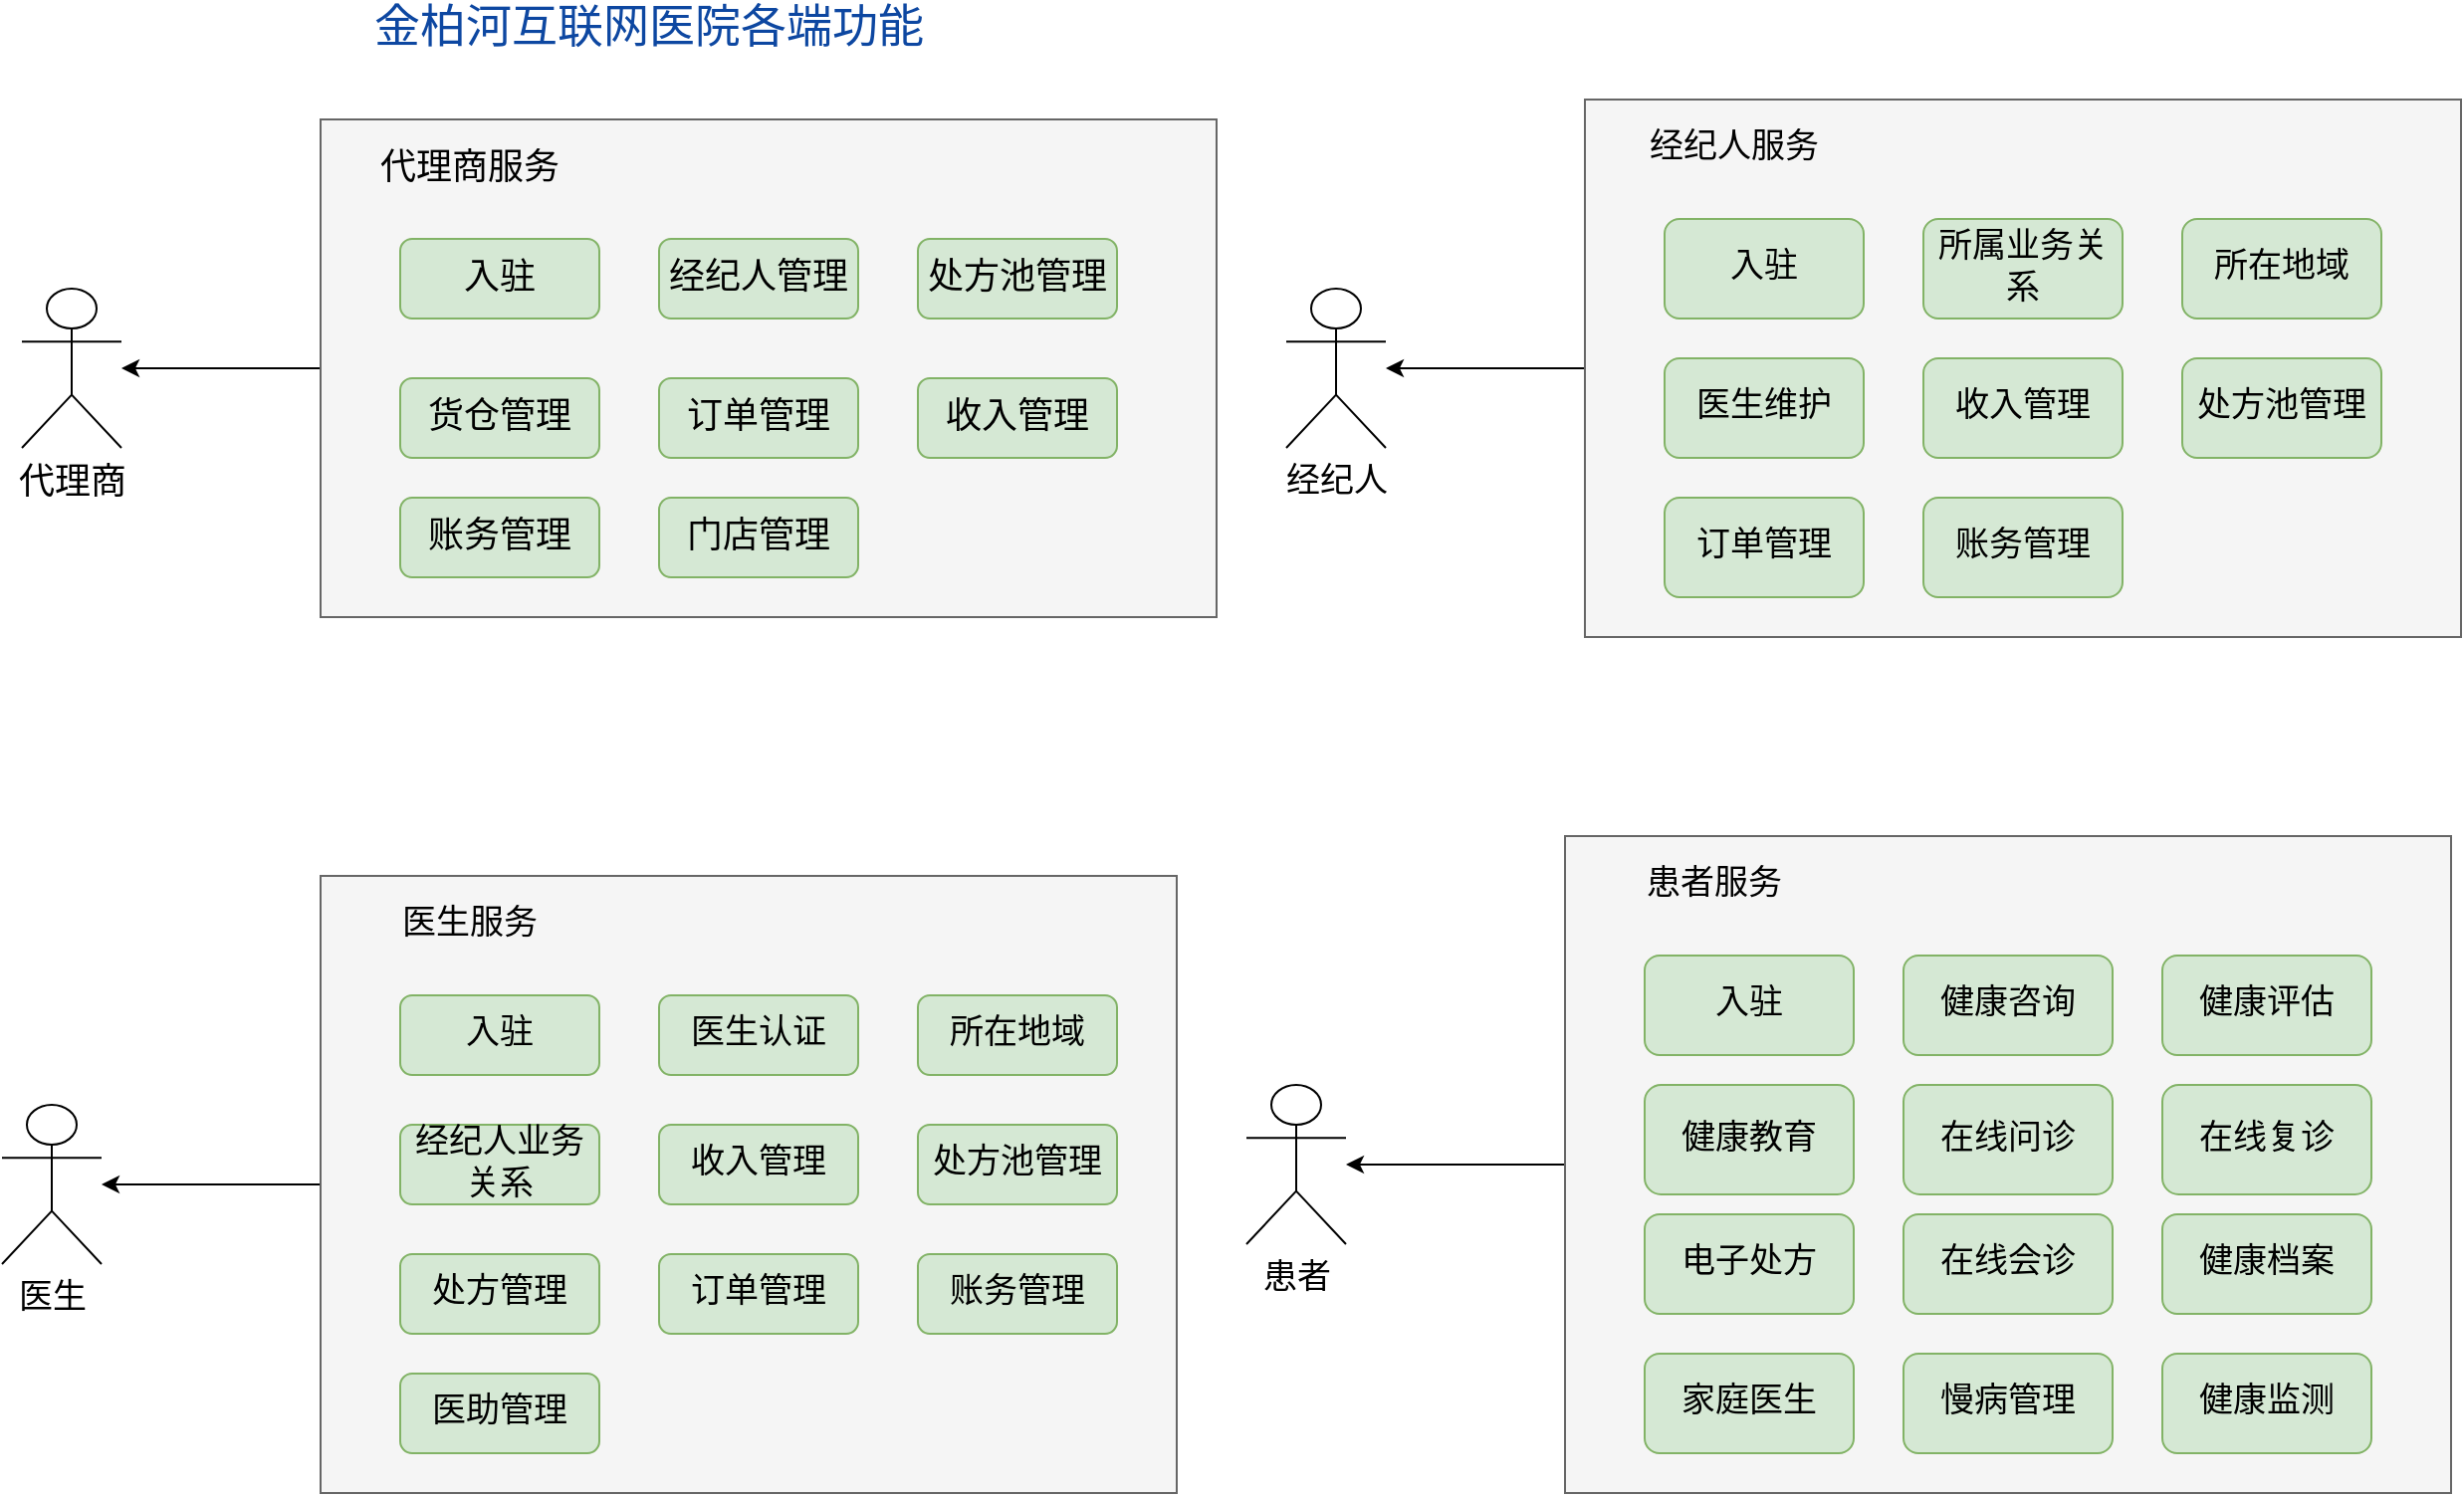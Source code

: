 <mxfile version="20.1.3" type="github">
  <diagram id="FB3oiVCDdu1StfZkIanC" name="第 1 页">
    <mxGraphModel dx="1422" dy="997" grid="1" gridSize="10" guides="1" tooltips="1" connect="1" arrows="1" fold="1" page="1" pageScale="1" pageWidth="413" pageHeight="291" math="0" shadow="0">
      <root>
        <mxCell id="0" />
        <mxCell id="1" parent="0" />
        <mxCell id="wnDvW4o2_6gSg0_ogFNA-11" style="edgeStyle=orthogonalEdgeStyle;rounded=0;orthogonalLoop=1;jettySize=auto;html=1;fontFamily=Courier New;fontSize=17;fontStyle=0" edge="1" parent="1" source="wnDvW4o2_6gSg0_ogFNA-1" target="wnDvW4o2_6gSg0_ogFNA-2">
          <mxGeometry relative="1" as="geometry" />
        </mxCell>
        <mxCell id="wnDvW4o2_6gSg0_ogFNA-1" value="" style="rounded=0;whiteSpace=wrap;html=1;fillColor=#f5f5f5;fontColor=#333333;strokeColor=#666666;fontStyle=0;fontSize=17;" vertex="1" parent="1">
          <mxGeometry x="860" y="-80" width="440" height="270" as="geometry" />
        </mxCell>
        <mxCell id="wnDvW4o2_6gSg0_ogFNA-2" value="经纪人" style="shape=umlActor;verticalLabelPosition=bottom;verticalAlign=top;html=1;outlineConnect=0;fontStyle=0;fontSize=17;" vertex="1" parent="1">
          <mxGeometry x="710" y="15" width="50" height="80" as="geometry" />
        </mxCell>
        <mxCell id="wnDvW4o2_6gSg0_ogFNA-3" value="&lt;span style=&quot;font-size: 17px;&quot;&gt;入驻&lt;/span&gt;" style="rounded=1;whiteSpace=wrap;html=1;fillColor=#d5e8d4;strokeColor=#82b366;fontFamily=Courier New;fontStyle=0;fontSize=17;" vertex="1" parent="1">
          <mxGeometry x="900" y="-20" width="100" height="50" as="geometry" />
        </mxCell>
        <mxCell id="wnDvW4o2_6gSg0_ogFNA-4" value="&lt;span style=&quot;font-size: 17px;&quot;&gt;所属业务关系&lt;/span&gt;" style="rounded=1;whiteSpace=wrap;html=1;fillColor=#d5e8d4;strokeColor=#82b366;fontFamily=Courier New;fontStyle=0;fontSize=17;" vertex="1" parent="1">
          <mxGeometry x="1030" y="-20" width="100" height="50" as="geometry" />
        </mxCell>
        <mxCell id="wnDvW4o2_6gSg0_ogFNA-5" value="&lt;span style=&quot;font-size: 17px;&quot;&gt;所在地域&lt;/span&gt;" style="rounded=1;whiteSpace=wrap;html=1;fillColor=#d5e8d4;strokeColor=#82b366;fontFamily=Courier New;fontStyle=0;fontSize=17;" vertex="1" parent="1">
          <mxGeometry x="1160" y="-20" width="100" height="50" as="geometry" />
        </mxCell>
        <mxCell id="wnDvW4o2_6gSg0_ogFNA-6" value="&lt;span style=&quot;font-size: 17px;&quot;&gt;医生&lt;/span&gt;&lt;span style=&quot;font-size: 17px;&quot;&gt;维护&lt;/span&gt;" style="rounded=1;whiteSpace=wrap;html=1;fillColor=#d5e8d4;strokeColor=#82b366;fontFamily=Courier New;fontStyle=0;fontSize=17;" vertex="1" parent="1">
          <mxGeometry x="900" y="50" width="100" height="50" as="geometry" />
        </mxCell>
        <mxCell id="wnDvW4o2_6gSg0_ogFNA-7" value="&lt;span style=&quot;font-size: 17px;&quot;&gt;处方池管理&lt;/span&gt;" style="rounded=1;whiteSpace=wrap;html=1;fillColor=#d5e8d4;strokeColor=#82b366;fontFamily=Courier New;fontStyle=0;fontSize=17;" vertex="1" parent="1">
          <mxGeometry x="1160" y="50" width="100" height="50" as="geometry" />
        </mxCell>
        <mxCell id="wnDvW4o2_6gSg0_ogFNA-8" value="&lt;span style=&quot;font-size: 17px;&quot;&gt;收入管理&lt;/span&gt;" style="rounded=1;whiteSpace=wrap;html=1;fillColor=#d5e8d4;strokeColor=#82b366;fontFamily=Courier New;fontStyle=0;fontSize=17;" vertex="1" parent="1">
          <mxGeometry x="1030" y="50" width="100" height="50" as="geometry" />
        </mxCell>
        <mxCell id="wnDvW4o2_6gSg0_ogFNA-9" value="&lt;span style=&quot;font-size: 17px;&quot;&gt;订单管理&lt;/span&gt;" style="rounded=1;whiteSpace=wrap;html=1;fillColor=#d5e8d4;strokeColor=#82b366;fontFamily=Courier New;fontStyle=0;fontSize=17;" vertex="1" parent="1">
          <mxGeometry x="900" y="120" width="100" height="50" as="geometry" />
        </mxCell>
        <mxCell id="wnDvW4o2_6gSg0_ogFNA-10" value="经纪人服务" style="text;html=1;strokeColor=none;fillColor=none;align=center;verticalAlign=middle;whiteSpace=wrap;rounded=0;fontFamily=Courier New;fontStyle=0;fontSize=17;" vertex="1" parent="1">
          <mxGeometry x="880" y="-70" width="110" height="30" as="geometry" />
        </mxCell>
        <mxCell id="wnDvW4o2_6gSg0_ogFNA-12" style="edgeStyle=orthogonalEdgeStyle;rounded=0;orthogonalLoop=1;jettySize=auto;html=1;fontFamily=Courier New;fontSize=17;fontStyle=0" edge="1" parent="1" source="wnDvW4o2_6gSg0_ogFNA-13" target="wnDvW4o2_6gSg0_ogFNA-14">
          <mxGeometry relative="1" as="geometry" />
        </mxCell>
        <mxCell id="wnDvW4o2_6gSg0_ogFNA-13" value="" style="rounded=0;whiteSpace=wrap;html=1;fillColor=#f5f5f5;fontColor=#333333;strokeColor=#666666;fontStyle=0;fontSize=17;" vertex="1" parent="1">
          <mxGeometry x="225" y="310" width="430" height="310" as="geometry" />
        </mxCell>
        <mxCell id="wnDvW4o2_6gSg0_ogFNA-14" value="医生" style="shape=umlActor;verticalLabelPosition=bottom;verticalAlign=top;html=1;outlineConnect=0;fontStyle=0;fontSize=17;" vertex="1" parent="1">
          <mxGeometry x="65" y="425" width="50" height="80" as="geometry" />
        </mxCell>
        <mxCell id="wnDvW4o2_6gSg0_ogFNA-15" value="&lt;span style=&quot;font-size: 17px;&quot;&gt;入驻&lt;/span&gt;" style="rounded=1;whiteSpace=wrap;html=1;fillColor=#d5e8d4;strokeColor=#82b366;fontFamily=Courier New;fontStyle=0;fontSize=17;" vertex="1" parent="1">
          <mxGeometry x="265" y="370" width="100" height="40" as="geometry" />
        </mxCell>
        <mxCell id="wnDvW4o2_6gSg0_ogFNA-16" value="&lt;span style=&quot;font-size: 17px;&quot;&gt;医生认证&lt;/span&gt;" style="rounded=1;whiteSpace=wrap;html=1;fillColor=#d5e8d4;strokeColor=#82b366;fontFamily=Courier New;fontStyle=0;fontSize=17;" vertex="1" parent="1">
          <mxGeometry x="395" y="370" width="100" height="40" as="geometry" />
        </mxCell>
        <mxCell id="wnDvW4o2_6gSg0_ogFNA-17" value="&lt;span style=&quot;font-size: 17px;&quot;&gt;所在地域&lt;/span&gt;" style="rounded=1;whiteSpace=wrap;html=1;fillColor=#d5e8d4;strokeColor=#82b366;fontFamily=Courier New;fontStyle=0;fontSize=17;" vertex="1" parent="1">
          <mxGeometry x="525" y="370" width="100" height="40" as="geometry" />
        </mxCell>
        <mxCell id="wnDvW4o2_6gSg0_ogFNA-18" value="&lt;span style=&quot;font-size: 17px;&quot;&gt;经纪人业务关系&lt;/span&gt;" style="rounded=1;whiteSpace=wrap;html=1;fillColor=#d5e8d4;strokeColor=#82b366;fontFamily=Courier New;fontStyle=0;fontSize=17;" vertex="1" parent="1">
          <mxGeometry x="265" y="435" width="100" height="40" as="geometry" />
        </mxCell>
        <mxCell id="wnDvW4o2_6gSg0_ogFNA-19" value="&lt;span style=&quot;font-size: 17px;&quot;&gt;处方池管理&lt;/span&gt;" style="rounded=1;whiteSpace=wrap;html=1;fillColor=#d5e8d4;strokeColor=#82b366;fontFamily=Courier New;fontStyle=0;fontSize=17;" vertex="1" parent="1">
          <mxGeometry x="525" y="435" width="100" height="40" as="geometry" />
        </mxCell>
        <mxCell id="wnDvW4o2_6gSg0_ogFNA-20" value="&lt;span style=&quot;font-size: 17px;&quot;&gt;收入管理&lt;/span&gt;" style="rounded=1;whiteSpace=wrap;html=1;fillColor=#d5e8d4;strokeColor=#82b366;fontFamily=Courier New;fontStyle=0;fontSize=17;" vertex="1" parent="1">
          <mxGeometry x="395" y="435" width="100" height="40" as="geometry" />
        </mxCell>
        <mxCell id="wnDvW4o2_6gSg0_ogFNA-21" value="&lt;span style=&quot;font-size: 17px;&quot;&gt;订单管理&lt;/span&gt;" style="rounded=1;whiteSpace=wrap;html=1;fillColor=#d5e8d4;strokeColor=#82b366;fontFamily=Courier New;fontStyle=0;fontSize=17;" vertex="1" parent="1">
          <mxGeometry x="395" y="500" width="100" height="40" as="geometry" />
        </mxCell>
        <mxCell id="wnDvW4o2_6gSg0_ogFNA-22" value="医生服务" style="text;html=1;strokeColor=none;fillColor=none;align=center;verticalAlign=middle;whiteSpace=wrap;rounded=0;fontFamily=Courier New;fontStyle=0;fontSize=17;" vertex="1" parent="1">
          <mxGeometry x="245" y="320" width="110" height="30" as="geometry" />
        </mxCell>
        <mxCell id="wnDvW4o2_6gSg0_ogFNA-23" value="&lt;span style=&quot;font-size: 17px;&quot;&gt;处方管理&lt;/span&gt;" style="rounded=1;whiteSpace=wrap;html=1;fillColor=#d5e8d4;strokeColor=#82b366;fontFamily=Courier New;fontStyle=0;fontSize=17;" vertex="1" parent="1">
          <mxGeometry x="265" y="500" width="100" height="40" as="geometry" />
        </mxCell>
        <mxCell id="wnDvW4o2_6gSg0_ogFNA-24" style="edgeStyle=orthogonalEdgeStyle;rounded=0;orthogonalLoop=1;jettySize=auto;html=1;fontFamily=Courier New;fontSize=18;fontStyle=0" edge="1" parent="1" source="wnDvW4o2_6gSg0_ogFNA-25" target="wnDvW4o2_6gSg0_ogFNA-26">
          <mxGeometry relative="1" as="geometry" />
        </mxCell>
        <mxCell id="wnDvW4o2_6gSg0_ogFNA-25" value="" style="rounded=0;whiteSpace=wrap;html=1;fillColor=#f5f5f5;fontColor=#333333;strokeColor=#666666;fontStyle=0;fontSize=18;" vertex="1" parent="1">
          <mxGeometry x="225" y="-70" width="450" height="250" as="geometry" />
        </mxCell>
        <mxCell id="wnDvW4o2_6gSg0_ogFNA-26" value="代理商" style="shape=umlActor;verticalLabelPosition=bottom;verticalAlign=top;html=1;outlineConnect=0;fontStyle=0;fontSize=18;" vertex="1" parent="1">
          <mxGeometry x="75" y="15" width="50" height="80" as="geometry" />
        </mxCell>
        <mxCell id="wnDvW4o2_6gSg0_ogFNA-27" value="&lt;span style=&quot;font-size: 18px;&quot;&gt;入驻&lt;/span&gt;" style="rounded=1;whiteSpace=wrap;html=1;fillColor=#d5e8d4;strokeColor=#82b366;fontFamily=Courier New;fontStyle=0;fontSize=18;" vertex="1" parent="1">
          <mxGeometry x="265" y="-10" width="100" height="40" as="geometry" />
        </mxCell>
        <mxCell id="wnDvW4o2_6gSg0_ogFNA-28" value="&lt;span style=&quot;font-size: 18px;&quot;&gt;处方池管理&lt;/span&gt;" style="rounded=1;whiteSpace=wrap;html=1;fillColor=#d5e8d4;strokeColor=#82b366;fontFamily=Courier New;fontStyle=0;fontSize=18;" vertex="1" parent="1">
          <mxGeometry x="525" y="-10" width="100" height="40" as="geometry" />
        </mxCell>
        <mxCell id="wnDvW4o2_6gSg0_ogFNA-29" value="&lt;span style=&quot;font-size: 18px;&quot;&gt;经纪人管理&lt;/span&gt;" style="rounded=1;whiteSpace=wrap;html=1;fillColor=#d5e8d4;strokeColor=#82b366;fontFamily=Courier New;fontStyle=0;fontSize=18;" vertex="1" parent="1">
          <mxGeometry x="395" y="-10" width="100" height="40" as="geometry" />
        </mxCell>
        <mxCell id="wnDvW4o2_6gSg0_ogFNA-32" value="&lt;span style=&quot;font-size: 18px;&quot;&gt;收入管理&lt;/span&gt;" style="rounded=1;whiteSpace=wrap;html=1;fillColor=#d5e8d4;strokeColor=#82b366;fontFamily=Courier New;fontStyle=0;fontSize=18;" vertex="1" parent="1">
          <mxGeometry x="525" y="60" width="100" height="40" as="geometry" />
        </mxCell>
        <mxCell id="wnDvW4o2_6gSg0_ogFNA-33" value="&lt;span style=&quot;font-size: 18px;&quot;&gt;货仓管理&lt;/span&gt;" style="rounded=1;whiteSpace=wrap;html=1;fillColor=#d5e8d4;strokeColor=#82b366;fontFamily=Courier New;fontStyle=0;fontSize=18;" vertex="1" parent="1">
          <mxGeometry x="265" y="60" width="100" height="40" as="geometry" />
        </mxCell>
        <mxCell id="wnDvW4o2_6gSg0_ogFNA-34" value="代理商服务" style="text;html=1;strokeColor=none;fillColor=none;align=center;verticalAlign=middle;whiteSpace=wrap;rounded=0;fontFamily=Courier New;fontStyle=0;fontSize=18;" vertex="1" parent="1">
          <mxGeometry x="245" y="-60" width="110" height="30" as="geometry" />
        </mxCell>
        <mxCell id="wnDvW4o2_6gSg0_ogFNA-37" value="&lt;span style=&quot;font-size: 18px;&quot;&gt;账务管理&lt;/span&gt;" style="rounded=1;whiteSpace=wrap;html=1;fillColor=#d5e8d4;strokeColor=#82b366;fontFamily=Courier New;fontStyle=0;fontSize=18;" vertex="1" parent="1">
          <mxGeometry x="265" y="120" width="100" height="40" as="geometry" />
        </mxCell>
        <mxCell id="wnDvW4o2_6gSg0_ogFNA-38" value="&lt;span style=&quot;font-size: 17px;&quot;&gt;账务管理&lt;/span&gt;" style="rounded=1;whiteSpace=wrap;html=1;fillColor=#d5e8d4;strokeColor=#82b366;fontFamily=Courier New;fontStyle=0;fontSize=17;" vertex="1" parent="1">
          <mxGeometry x="1030" y="120" width="100" height="50" as="geometry" />
        </mxCell>
        <mxCell id="wnDvW4o2_6gSg0_ogFNA-40" value="&lt;span style=&quot;font-size: 17px;&quot;&gt;账务管理&lt;/span&gt;" style="rounded=1;whiteSpace=wrap;html=1;fillColor=#d5e8d4;strokeColor=#82b366;fontFamily=Courier New;fontStyle=0;fontSize=17;" vertex="1" parent="1">
          <mxGeometry x="525" y="500" width="100" height="40" as="geometry" />
        </mxCell>
        <mxCell id="wnDvW4o2_6gSg0_ogFNA-41" value="&lt;span style=&quot;font-size: 18px;&quot;&gt;订单管理&lt;/span&gt;" style="rounded=1;whiteSpace=wrap;html=1;fillColor=#d5e8d4;strokeColor=#82b366;fontFamily=Courier New;fontStyle=0;fontSize=18;" vertex="1" parent="1">
          <mxGeometry x="395" y="60" width="100" height="40" as="geometry" />
        </mxCell>
        <mxCell id="wnDvW4o2_6gSg0_ogFNA-42" style="edgeStyle=orthogonalEdgeStyle;rounded=0;orthogonalLoop=1;jettySize=auto;html=1;fontFamily=Courier New;fontSize=17;fontStyle=0" edge="1" parent="1" source="wnDvW4o2_6gSg0_ogFNA-43" target="wnDvW4o2_6gSg0_ogFNA-44">
          <mxGeometry relative="1" as="geometry" />
        </mxCell>
        <mxCell id="wnDvW4o2_6gSg0_ogFNA-43" value="" style="rounded=0;whiteSpace=wrap;html=1;fillColor=#f5f5f5;fontColor=#333333;strokeColor=#666666;fontSize=17;fontStyle=0" vertex="1" parent="1">
          <mxGeometry x="850" y="290" width="445" height="330" as="geometry" />
        </mxCell>
        <mxCell id="wnDvW4o2_6gSg0_ogFNA-44" value="患者" style="shape=umlActor;verticalLabelPosition=bottom;verticalAlign=top;html=1;outlineConnect=0;fontSize=17;fontStyle=0" vertex="1" parent="1">
          <mxGeometry x="690" y="415" width="50" height="80" as="geometry" />
        </mxCell>
        <mxCell id="wnDvW4o2_6gSg0_ogFNA-45" value="&lt;span style=&quot;font-size: 17px;&quot;&gt;入驻&lt;/span&gt;" style="rounded=1;whiteSpace=wrap;html=1;fillColor=#d5e8d4;strokeColor=#82b366;fontFamily=Courier New;fontSize=17;fontStyle=0" vertex="1" parent="1">
          <mxGeometry x="890" y="350" width="105" height="50" as="geometry" />
        </mxCell>
        <mxCell id="wnDvW4o2_6gSg0_ogFNA-46" value="&lt;span style=&quot;font-size: 17px;&quot;&gt;健康咨询&lt;/span&gt;" style="rounded=1;whiteSpace=wrap;html=1;fillColor=#d5e8d4;strokeColor=#82b366;fontFamily=Courier New;fontSize=17;fontStyle=0" vertex="1" parent="1">
          <mxGeometry x="1020" y="350" width="105" height="50" as="geometry" />
        </mxCell>
        <mxCell id="wnDvW4o2_6gSg0_ogFNA-47" value="&lt;span style=&quot;font-size: 17px;&quot;&gt;健康评估&lt;/span&gt;" style="rounded=1;whiteSpace=wrap;html=1;fillColor=#d5e8d4;strokeColor=#82b366;fontFamily=Courier New;fontSize=17;fontStyle=0" vertex="1" parent="1">
          <mxGeometry x="1150" y="350" width="105" height="50" as="geometry" />
        </mxCell>
        <mxCell id="wnDvW4o2_6gSg0_ogFNA-48" value="&lt;span style=&quot;font-size: 17px;&quot;&gt;健康教育&lt;/span&gt;" style="rounded=1;whiteSpace=wrap;html=1;fillColor=#d5e8d4;strokeColor=#82b366;fontFamily=Courier New;fontSize=17;fontStyle=0" vertex="1" parent="1">
          <mxGeometry x="890" y="415" width="105" height="55" as="geometry" />
        </mxCell>
        <mxCell id="wnDvW4o2_6gSg0_ogFNA-49" value="&lt;span style=&quot;font-size: 17px;&quot;&gt;在线复诊&lt;/span&gt;" style="rounded=1;whiteSpace=wrap;html=1;fillColor=#d5e8d4;strokeColor=#82b366;fontFamily=Courier New;fontSize=17;fontStyle=0" vertex="1" parent="1">
          <mxGeometry x="1150" y="415" width="105" height="55" as="geometry" />
        </mxCell>
        <mxCell id="wnDvW4o2_6gSg0_ogFNA-50" value="&lt;span style=&quot;font-size: 17px;&quot;&gt;在线问诊&lt;/span&gt;" style="rounded=1;whiteSpace=wrap;html=1;fillColor=#d5e8d4;strokeColor=#82b366;fontFamily=Courier New;fontSize=17;fontStyle=0" vertex="1" parent="1">
          <mxGeometry x="1020" y="415" width="105" height="55" as="geometry" />
        </mxCell>
        <mxCell id="wnDvW4o2_6gSg0_ogFNA-52" value="患者服务" style="text;html=1;strokeColor=none;fillColor=none;align=center;verticalAlign=middle;whiteSpace=wrap;rounded=0;fontFamily=Courier New;fontStyle=0;fontSize=17;" vertex="1" parent="1">
          <mxGeometry x="870" y="300" width="110" height="30" as="geometry" />
        </mxCell>
        <mxCell id="wnDvW4o2_6gSg0_ogFNA-53" value="&lt;span style=&quot;font-size: 17px;&quot;&gt;电子处方&lt;/span&gt;" style="rounded=1;whiteSpace=wrap;html=1;fillColor=#d5e8d4;strokeColor=#82b366;fontFamily=Courier New;fontSize=17;fontStyle=0" vertex="1" parent="1">
          <mxGeometry x="890" y="480" width="105" height="50" as="geometry" />
        </mxCell>
        <mxCell id="wnDvW4o2_6gSg0_ogFNA-55" value="&lt;span style=&quot;font-size: 17px;&quot;&gt;在线会诊&lt;/span&gt;" style="rounded=1;whiteSpace=wrap;html=1;fillColor=#d5e8d4;strokeColor=#82b366;fontFamily=Courier New;fontSize=17;fontStyle=0" vertex="1" parent="1">
          <mxGeometry x="1020" y="480" width="105" height="50" as="geometry" />
        </mxCell>
        <mxCell id="wnDvW4o2_6gSg0_ogFNA-58" value="&lt;span style=&quot;font-size: 18px;&quot;&gt;门店管理&lt;/span&gt;" style="rounded=1;whiteSpace=wrap;html=1;fillColor=#d5e8d4;strokeColor=#82b366;fontFamily=Courier New;fontStyle=0;fontSize=18;" vertex="1" parent="1">
          <mxGeometry x="395" y="120" width="100" height="40" as="geometry" />
        </mxCell>
        <mxCell id="wnDvW4o2_6gSg0_ogFNA-62" value="&lt;span style=&quot;font-size: 17px;&quot;&gt;医助管理&lt;/span&gt;" style="rounded=1;whiteSpace=wrap;html=1;fillColor=#d5e8d4;strokeColor=#82b366;fontFamily=Courier New;fontStyle=0;fontSize=17;" vertex="1" parent="1">
          <mxGeometry x="265" y="560" width="100" height="40" as="geometry" />
        </mxCell>
        <mxCell id="wnDvW4o2_6gSg0_ogFNA-108" value="&lt;span style=&quot;font-size: 17px;&quot;&gt;健康档案&lt;/span&gt;" style="rounded=1;whiteSpace=wrap;html=1;fillColor=#d5e8d4;strokeColor=#82b366;fontFamily=Courier New;fontSize=17;fontStyle=0" vertex="1" parent="1">
          <mxGeometry x="1150" y="480" width="105" height="50" as="geometry" />
        </mxCell>
        <mxCell id="wnDvW4o2_6gSg0_ogFNA-109" value="&lt;span style=&quot;font-size: 17px;&quot;&gt;家庭医生&lt;/span&gt;" style="rounded=1;whiteSpace=wrap;html=1;fillColor=#d5e8d4;strokeColor=#82b366;fontFamily=Courier New;fontSize=17;fontStyle=0" vertex="1" parent="1">
          <mxGeometry x="890" y="550" width="105" height="50" as="geometry" />
        </mxCell>
        <mxCell id="wnDvW4o2_6gSg0_ogFNA-110" value="&lt;span style=&quot;font-size: 17px;&quot;&gt;慢病管理&lt;/span&gt;" style="rounded=1;whiteSpace=wrap;html=1;fillColor=#d5e8d4;strokeColor=#82b366;fontFamily=Courier New;fontSize=17;fontStyle=0" vertex="1" parent="1">
          <mxGeometry x="1020" y="550" width="105" height="50" as="geometry" />
        </mxCell>
        <mxCell id="wnDvW4o2_6gSg0_ogFNA-111" value="&lt;span style=&quot;font-size: 17px;&quot;&gt;健康监测&lt;/span&gt;" style="rounded=1;whiteSpace=wrap;html=1;fillColor=#d5e8d4;strokeColor=#82b366;fontFamily=Courier New;fontSize=17;fontStyle=0" vertex="1" parent="1">
          <mxGeometry x="1150" y="550" width="105" height="50" as="geometry" />
        </mxCell>
        <mxCell id="wnDvW4o2_6gSg0_ogFNA-113" value="金柏河互联网医院各端功能" style="text;html=1;strokeColor=none;fillColor=none;align=center;verticalAlign=middle;whiteSpace=wrap;rounded=0;labelBorderColor=none;fontFamily=Courier New;fontSize=23;fontColor=#0D47A1;" vertex="1" parent="1">
          <mxGeometry x="230" y="-130" width="320" height="30" as="geometry" />
        </mxCell>
      </root>
    </mxGraphModel>
  </diagram>
</mxfile>
